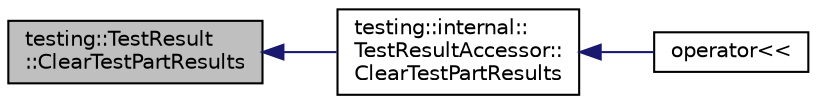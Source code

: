 digraph "testing::TestResult::ClearTestPartResults"
{
  edge [fontname="Helvetica",fontsize="10",labelfontname="Helvetica",labelfontsize="10"];
  node [fontname="Helvetica",fontsize="10",shape=record];
  rankdir="LR";
  Node16 [label="testing::TestResult\l::ClearTestPartResults",height=0.2,width=0.4,color="black", fillcolor="grey75", style="filled", fontcolor="black"];
  Node16 -> Node17 [dir="back",color="midnightblue",fontsize="10",style="solid",fontname="Helvetica"];
  Node17 [label="testing::internal::\lTestResultAccessor::\lClearTestPartResults",height=0.2,width=0.4,color="black", fillcolor="white", style="filled",URL="$d3/d42/classtesting_1_1internal_1_1_test_result_accessor.html#a53c626632bac65d82d88e432072b866b"];
  Node17 -> Node18 [dir="back",color="midnightblue",fontsize="10",style="solid",fontname="Helvetica"];
  Node18 [label="operator\<\<",height=0.2,width=0.4,color="black", fillcolor="white", style="filled",URL="$df/d01/gtest__unittest_8cc.html#a5f23eac320bc1c1dcd3cec464e31b5c6"];
}
